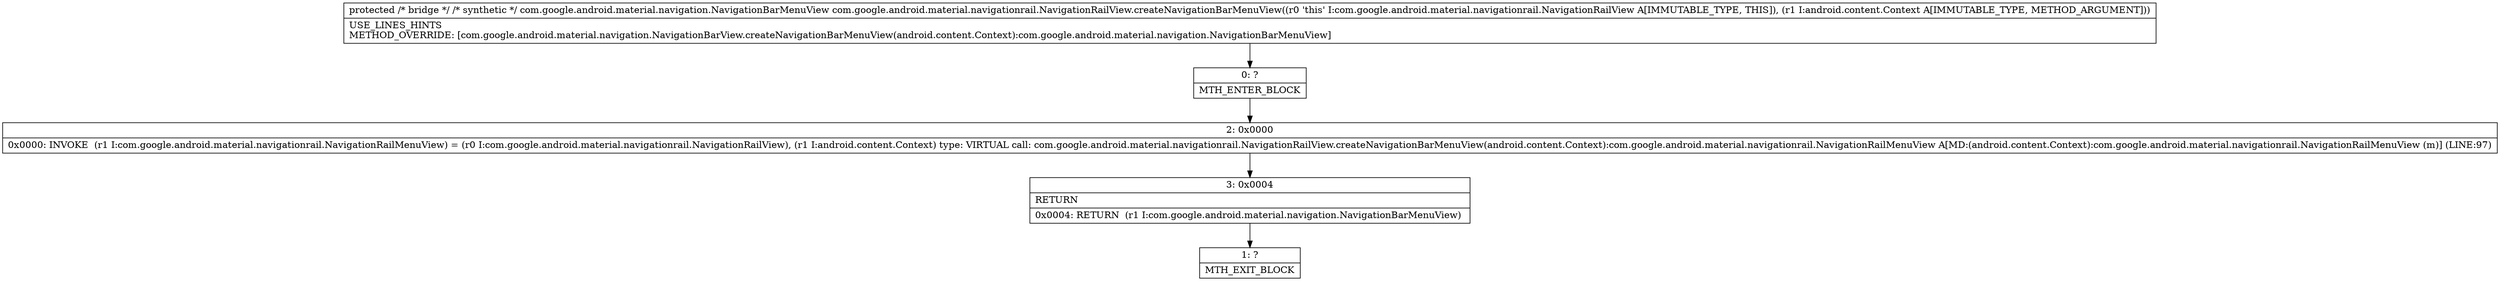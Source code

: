 digraph "CFG forcom.google.android.material.navigationrail.NavigationRailView.createNavigationBarMenuView(Landroid\/content\/Context;)Lcom\/google\/android\/material\/navigation\/NavigationBarMenuView;" {
Node_0 [shape=record,label="{0\:\ ?|MTH_ENTER_BLOCK\l}"];
Node_2 [shape=record,label="{2\:\ 0x0000|0x0000: INVOKE  (r1 I:com.google.android.material.navigationrail.NavigationRailMenuView) = (r0 I:com.google.android.material.navigationrail.NavigationRailView), (r1 I:android.content.Context) type: VIRTUAL call: com.google.android.material.navigationrail.NavigationRailView.createNavigationBarMenuView(android.content.Context):com.google.android.material.navigationrail.NavigationRailMenuView A[MD:(android.content.Context):com.google.android.material.navigationrail.NavigationRailMenuView (m)] (LINE:97)\l}"];
Node_3 [shape=record,label="{3\:\ 0x0004|RETURN\l|0x0004: RETURN  (r1 I:com.google.android.material.navigation.NavigationBarMenuView) \l}"];
Node_1 [shape=record,label="{1\:\ ?|MTH_EXIT_BLOCK\l}"];
MethodNode[shape=record,label="{protected \/* bridge *\/ \/* synthetic *\/ com.google.android.material.navigation.NavigationBarMenuView com.google.android.material.navigationrail.NavigationRailView.createNavigationBarMenuView((r0 'this' I:com.google.android.material.navigationrail.NavigationRailView A[IMMUTABLE_TYPE, THIS]), (r1 I:android.content.Context A[IMMUTABLE_TYPE, METHOD_ARGUMENT]))  | USE_LINES_HINTS\lMETHOD_OVERRIDE: [com.google.android.material.navigation.NavigationBarView.createNavigationBarMenuView(android.content.Context):com.google.android.material.navigation.NavigationBarMenuView]\l}"];
MethodNode -> Node_0;Node_0 -> Node_2;
Node_2 -> Node_3;
Node_3 -> Node_1;
}

